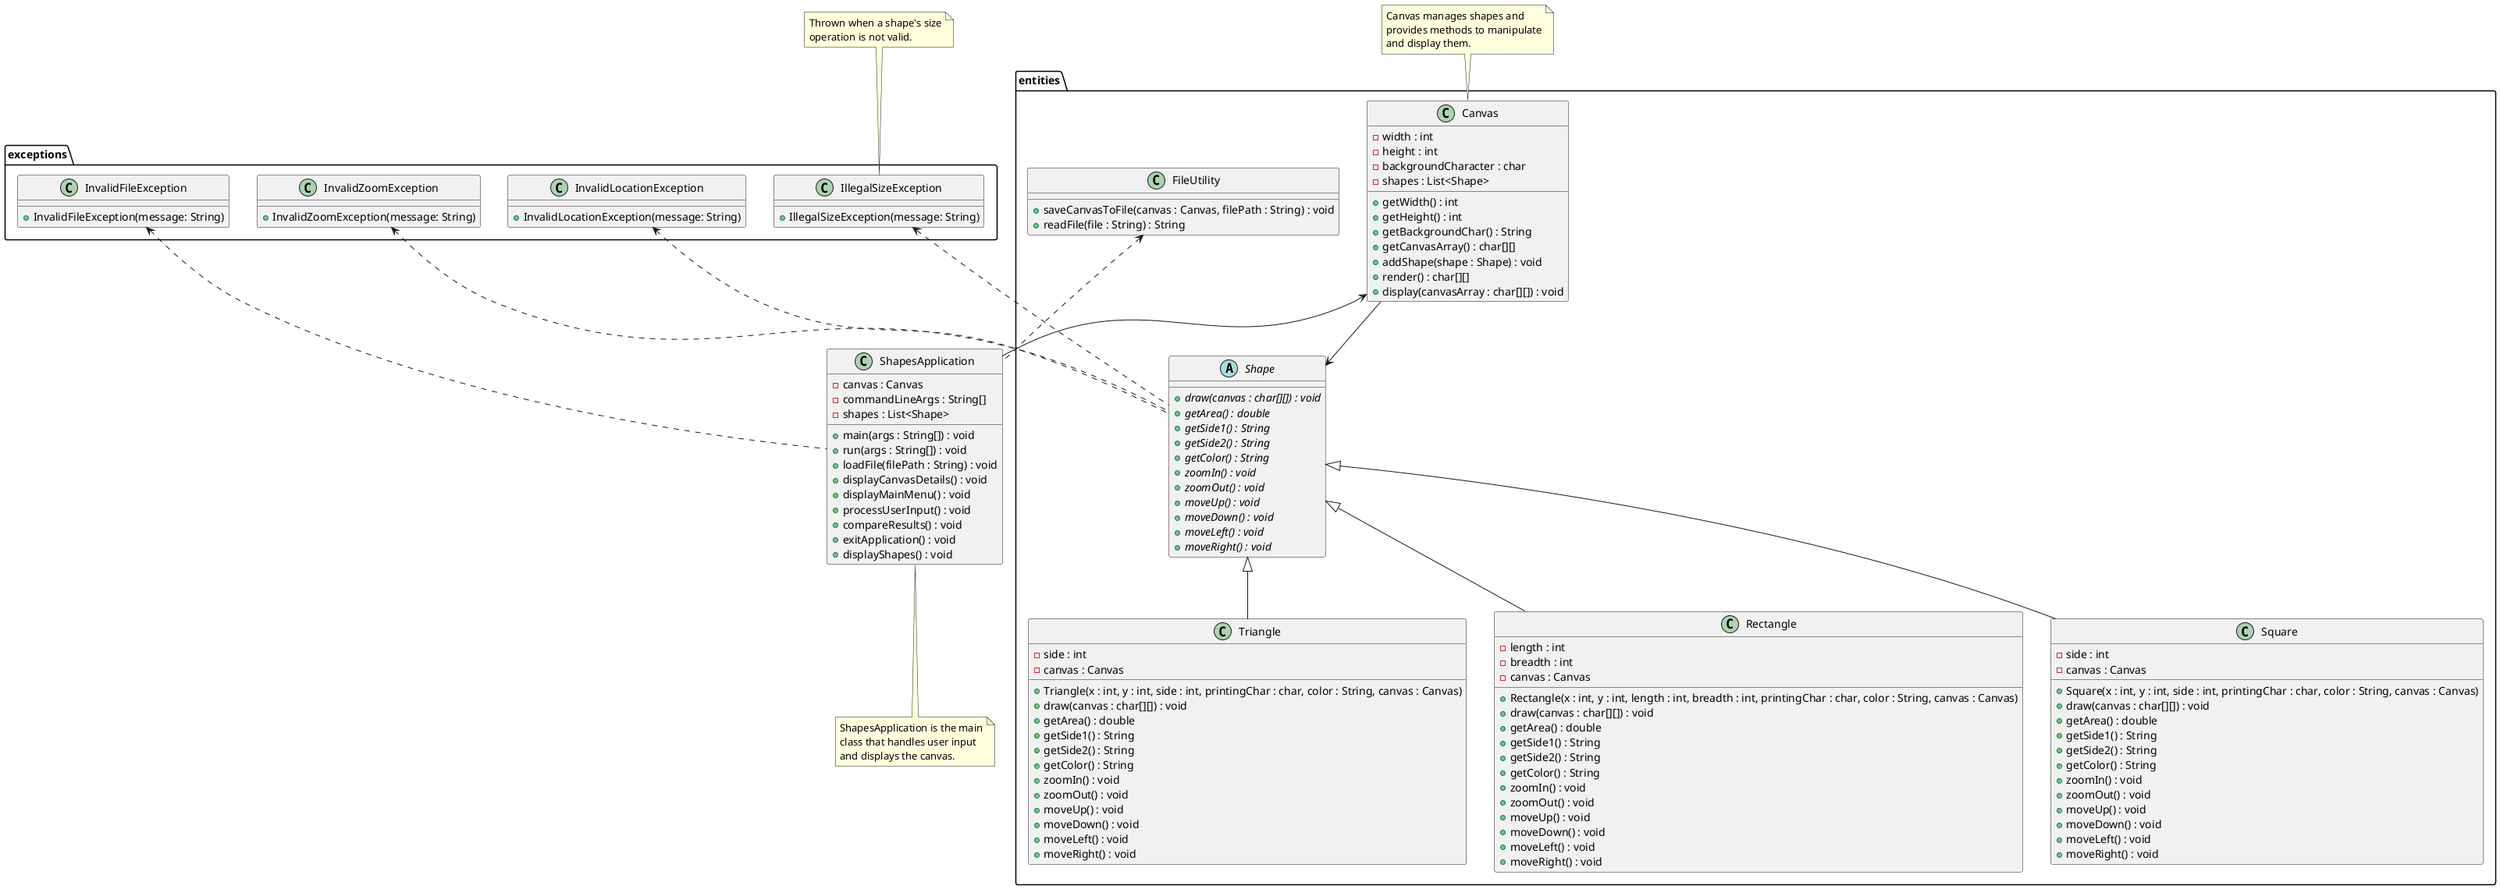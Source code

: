 @startuml

' Package for entity classes
package entities {
    ' Canvas class represents the drawing area
    class Canvas {
        - width : int
        - height : int
        - backgroundCharacter : char
        - shapes : List<Shape>
        + getWidth() : int
        + getHeight() : int
        + getBackgroundChar() : String
        + getCanvasArray() : char[][]
        + addShape(shape : Shape) : void
        + render() : char[][]
        + display(canvasArray : char[][]) : void
    }

    ' FileUtility class handles file operations
    class FileUtility {
        + saveCanvasToFile(canvas : Canvas, filePath : String) : void
        + readFile(file : String) : String
    }

    ' Rectangle class represents a rectangle shape
    class Rectangle {
        - length : int
        - breadth : int
        - canvas : Canvas
        + Rectangle(x : int, y : int, length : int, breadth : int, printingChar : char, color : String, canvas : Canvas)
        + draw(canvas : char[][]) : void
        + getArea() : double
        + getSide1() : String
        + getSide2() : String
        + getColor() : String
        + zoomIn() : void
        + zoomOut() : void
        + moveUp() : void
        + moveDown() : void
        + moveLeft() : void
        + moveRight() : void
    }

    ' Square class represents a square shape
    class Square {
        - side : int
        - canvas : Canvas
        + Square(x : int, y : int, side : int, printingChar : char, color : String, canvas : Canvas)
        + draw(canvas : char[][]) : void
        + getArea() : double
        + getSide1() : String
        + getSide2() : String
        + getColor() : String
        + zoomIn() : void
        + zoomOut() : void
        + moveUp() : void
        + moveDown() : void
        + moveLeft() : void
        + moveRight() : void
    }

    ' Triangle class represents a triangle shape
    class Triangle {
        - side : int
        - canvas : Canvas
        + Triangle(x : int, y : int, side : int, printingChar : char, color : String, canvas : Canvas)
        + draw(canvas : char[][]) : void
        + getArea() : double
        + getSide1() : String
        + getSide2() : String
        + getColor() : String
        + zoomIn() : void
        + zoomOut() : void
        + moveUp() : void
        + moveDown() : void
        + moveLeft() : void
        + moveRight() : void
    }

    ' Abstract Shape class for common shape properties and methods
    abstract class Shape {
        {abstract} + draw(canvas : char[][]) : void
        {abstract} + getArea() : double
        {abstract} + getSide1() : String
        {abstract} + getSide2() : String
        {abstract} + getColor() : String
        {abstract} + zoomIn() : void
        {abstract} + zoomOut() : void
        {abstract} + moveUp() : void
        {abstract} + moveDown() : void
        {abstract} + moveLeft() : void
        {abstract} + moveRight() : void
    }
}

' Package for custom exceptions
package exceptions {
    ' Exception for illegal size operations
    class IllegalSizeException {
        + IllegalSizeException(message: String)
    }

    ' Exception for invalid file format or content
    class InvalidFileException {
        + InvalidFileException(message: String)
    }

    ' Exception for invalid shape location
    class InvalidLocationException {
        + InvalidLocationException(message: String)
    }

    ' Exception for invalid zoom operations
    class InvalidZoomException {
        + InvalidZoomException(message: String)
    }
}

' Main application class
class ShapesApplication {
    - canvas : Canvas
    - commandLineArgs : String[]
    - shapes : List<Shape>
    + main(args : String[]) : void
    + run(args : String[]) : void
    + loadFile(filePath : String) : void
    + displayCanvasDetails() : void
    + displayMainMenu() : void
    + processUserInput() : void
    + compareResults() : void
    + exitApplication() : void
    + displayShapes() : void
}

' Relationships between classes
ShapesApplication --> entities.Canvas
entities.Canvas --> entities.Shape
entities.Shape <|-- entities.Triangle
entities.Shape <|-- entities.Rectangle
entities.Shape <|-- entities.Square
entities.FileUtility <.. ShapesApplication
exceptions.IllegalSizeException <.. entities.Shape
exceptions.InvalidFileException <.. ShapesApplication
exceptions.InvalidLocationException <.. entities.Shape
exceptions.InvalidZoomException <.. entities.Shape

' Notes for additional context
note bottom of ShapesApplication
  ShapesApplication is the main
  class that handles user input
  and displays the canvas.
end note

note top of entities.Canvas
  Canvas manages shapes and
  provides methods to manipulate
  and display them.
end note

note top of exceptions.IllegalSizeException
  Thrown when a shape's size
  operation is not valid.
end note

@enduml
